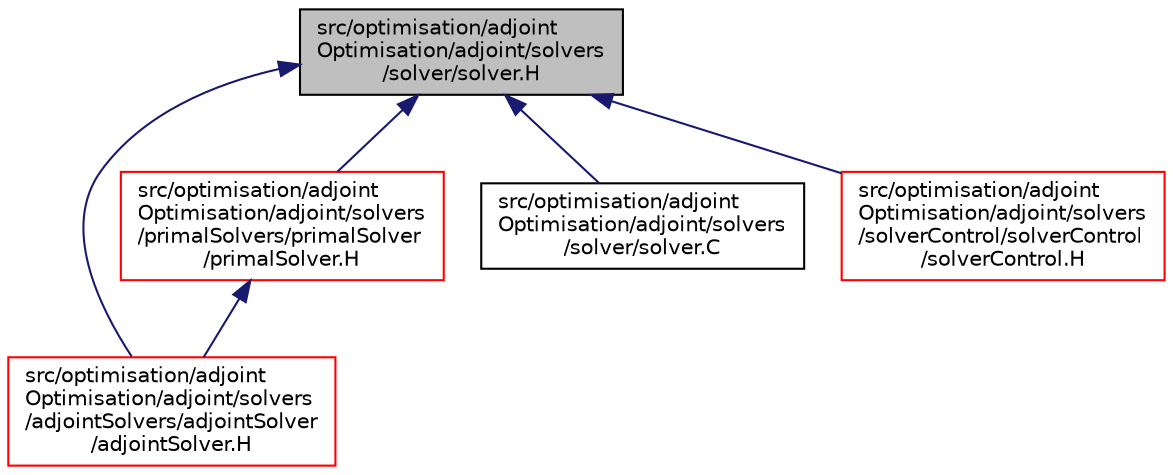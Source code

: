 digraph "src/optimisation/adjointOptimisation/adjoint/solvers/solver/solver.H"
{
  bgcolor="transparent";
  edge [fontname="Helvetica",fontsize="10",labelfontname="Helvetica",labelfontsize="10"];
  node [fontname="Helvetica",fontsize="10",shape=record];
  Node1 [label="src/optimisation/adjoint\lOptimisation/adjoint/solvers\l/solver/solver.H",height=0.2,width=0.4,color="black", fillcolor="grey75", style="filled" fontcolor="black"];
  Node1 -> Node2 [dir="back",color="midnightblue",fontsize="10",style="solid",fontname="Helvetica"];
  Node2 [label="src/optimisation/adjoint\lOptimisation/adjoint/solvers\l/adjointSolvers/adjointSolver\l/adjointSolver.H",height=0.2,width=0.4,color="red",URL="$adjointSolver_8H.html"];
  Node1 -> Node3 [dir="back",color="midnightblue",fontsize="10",style="solid",fontname="Helvetica"];
  Node3 [label="src/optimisation/adjoint\lOptimisation/adjoint/solvers\l/primalSolvers/primalSolver\l/primalSolver.H",height=0.2,width=0.4,color="red",URL="$primalSolver_8H.html"];
  Node3 -> Node2 [dir="back",color="midnightblue",fontsize="10",style="solid",fontname="Helvetica"];
  Node1 -> Node4 [dir="back",color="midnightblue",fontsize="10",style="solid",fontname="Helvetica"];
  Node4 [label="src/optimisation/adjoint\lOptimisation/adjoint/solvers\l/solver/solver.C",height=0.2,width=0.4,color="black",URL="$solver_8C.html"];
  Node1 -> Node5 [dir="back",color="midnightblue",fontsize="10",style="solid",fontname="Helvetica"];
  Node5 [label="src/optimisation/adjoint\lOptimisation/adjoint/solvers\l/solverControl/solverControl\l/solverControl.H",height=0.2,width=0.4,color="red",URL="$solverControl_8H.html"];
}
